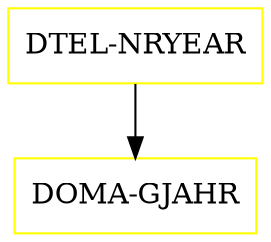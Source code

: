 digraph G {
  "DTEL-NRYEAR" [shape=box,color=yellow];
  "DOMA-GJAHR" [shape=box,color=yellow,URL="./DOMA_GJAHR.html"];
  "DTEL-NRYEAR" -> "DOMA-GJAHR";
}
